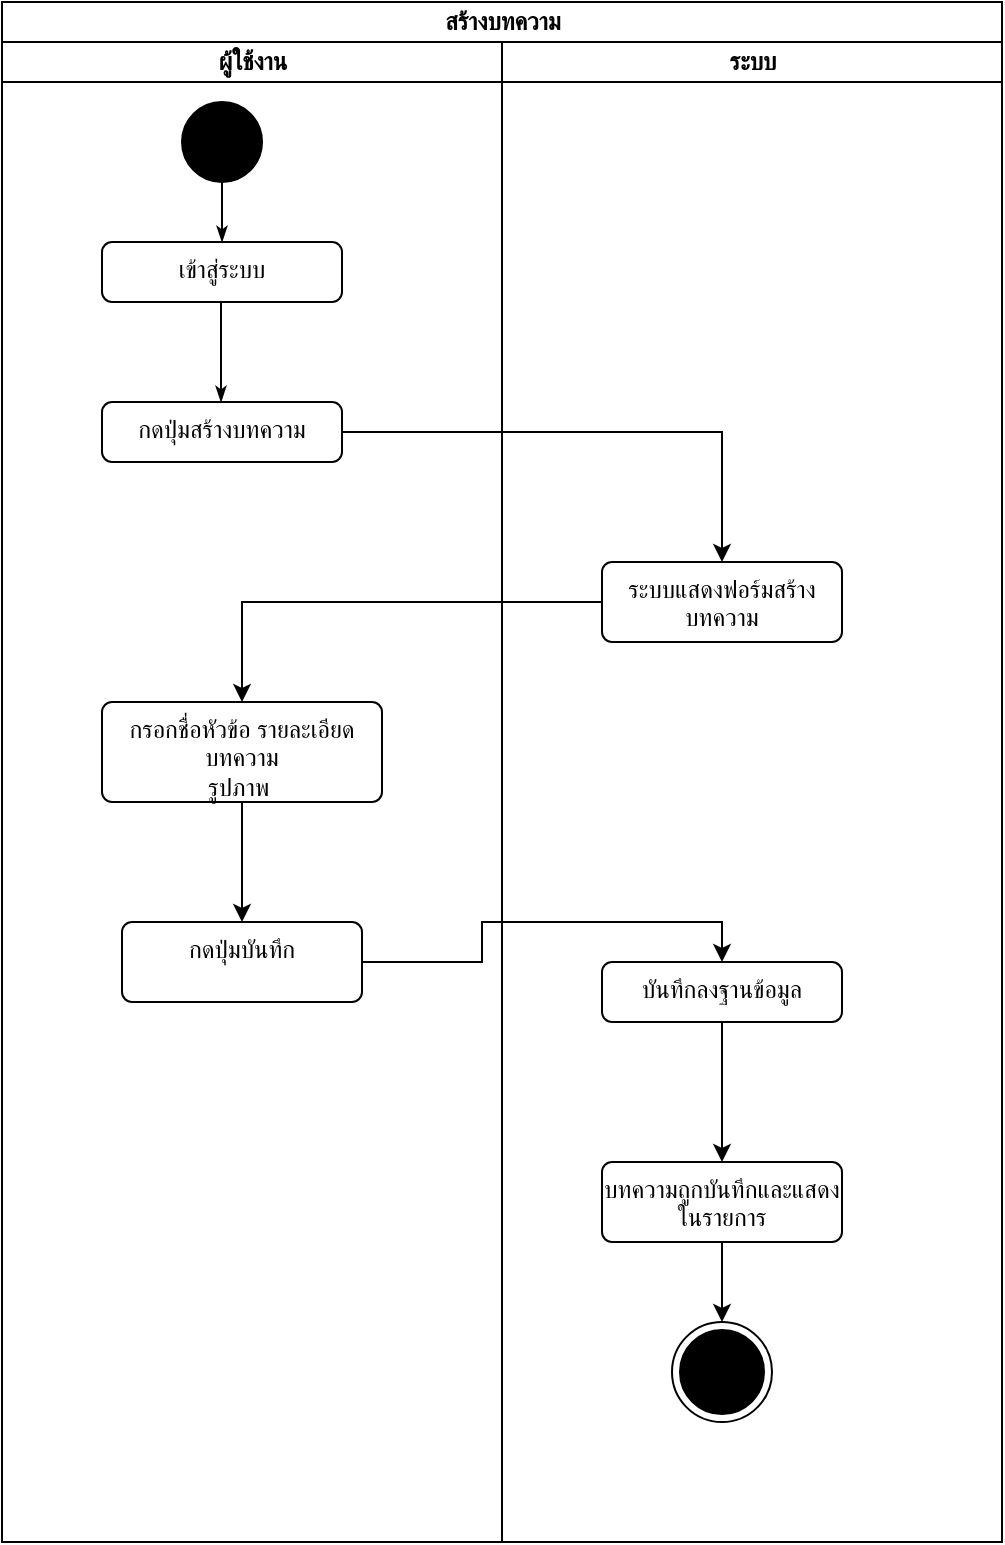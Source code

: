 <mxfile version="22.1.7" type="github">
  <diagram name="Page-1" id="0783ab3e-0a74-02c8-0abd-f7b4e66b4bec">
    <mxGraphModel dx="1434" dy="828" grid="1" gridSize="10" guides="1" tooltips="1" connect="1" arrows="1" fold="1" page="1" pageScale="1" pageWidth="850" pageHeight="1100" background="none" math="0" shadow="0">
      <root>
        <mxCell id="0" />
        <mxCell id="1" parent="0" />
        <mxCell id="1c1d494c118603dd-1" value="สร้างบทความ" style="swimlane;html=1;childLayout=stackLayout;startSize=20;rounded=0;shadow=0;comic=0;labelBackgroundColor=none;strokeWidth=1;fontFamily=Verdana;fontSize=12;align=center;" parent="1" vertex="1">
          <mxGeometry x="160" y="20" width="500" height="770" as="geometry" />
        </mxCell>
        <mxCell id="1c1d494c118603dd-2" value="ผู้ใช้งาน" style="swimlane;html=1;startSize=20;" parent="1c1d494c118603dd-1" vertex="1">
          <mxGeometry y="20" width="250" height="750" as="geometry" />
        </mxCell>
        <mxCell id="60571a20871a0731-4" value="" style="ellipse;whiteSpace=wrap;html=1;rounded=0;shadow=0;comic=0;labelBackgroundColor=none;strokeWidth=1;fillColor=#000000;fontFamily=Verdana;fontSize=12;align=center;" parent="1c1d494c118603dd-2" vertex="1">
          <mxGeometry x="90" y="30" width="40" height="40" as="geometry" />
        </mxCell>
        <mxCell id="1c1d494c118603dd-27" style="edgeStyle=orthogonalEdgeStyle;rounded=0;html=1;labelBackgroundColor=none;startArrow=none;startFill=0;startSize=5;endArrow=classicThin;endFill=1;endSize=5;jettySize=auto;orthogonalLoop=1;strokeWidth=1;fontFamily=Verdana;fontSize=12" parent="1c1d494c118603dd-2" source="60571a20871a0731-4" edge="1">
          <mxGeometry relative="1" as="geometry">
            <mxPoint x="110" y="100" as="targetPoint" />
          </mxGeometry>
        </mxCell>
        <mxCell id="1c1d494c118603dd-28" style="edgeStyle=orthogonalEdgeStyle;rounded=0;html=1;labelBackgroundColor=none;startArrow=none;startFill=0;startSize=5;endArrow=classicThin;endFill=1;endSize=5;jettySize=auto;orthogonalLoop=1;strokeWidth=1;fontFamily=Verdana;fontSize=12" parent="1c1d494c118603dd-2" edge="1">
          <mxGeometry relative="1" as="geometry">
            <Array as="points">
              <mxPoint x="109.5" y="160" />
            </Array>
            <mxPoint x="109.5" y="130" as="sourcePoint" />
            <mxPoint x="109.5" y="180" as="targetPoint" />
          </mxGeometry>
        </mxCell>
        <mxCell id="yz_sM1VcF6phBbkjl2Ay-5" value="เข้าสู่ระบบ" style="html=1;align=center;verticalAlign=top;rounded=1;absoluteArcSize=1;arcSize=10;dashed=0;whiteSpace=wrap;" vertex="1" parent="1c1d494c118603dd-2">
          <mxGeometry x="50" y="100" width="120" height="30" as="geometry" />
        </mxCell>
        <mxCell id="yz_sM1VcF6phBbkjl2Ay-11" value="กดปุ่มสร้างบทความ" style="html=1;align=center;verticalAlign=top;rounded=1;absoluteArcSize=1;arcSize=10;dashed=0;whiteSpace=wrap;" vertex="1" parent="1c1d494c118603dd-2">
          <mxGeometry x="50" y="180" width="120" height="30" as="geometry" />
        </mxCell>
        <mxCell id="yz_sM1VcF6phBbkjl2Ay-17" style="edgeStyle=orthogonalEdgeStyle;rounded=0;orthogonalLoop=1;jettySize=auto;html=1;exitX=0.5;exitY=1;exitDx=0;exitDy=0;entryX=0.5;entryY=0;entryDx=0;entryDy=0;" edge="1" parent="1c1d494c118603dd-2" source="yz_sM1VcF6phBbkjl2Ay-12" target="yz_sM1VcF6phBbkjl2Ay-15">
          <mxGeometry relative="1" as="geometry" />
        </mxCell>
        <mxCell id="yz_sM1VcF6phBbkjl2Ay-12" value="กรอกชื่อหัวข้อ รายละเอียดบทความ&lt;br&gt;รูปภาพ&amp;nbsp;" style="html=1;align=center;verticalAlign=top;rounded=1;absoluteArcSize=1;arcSize=10;dashed=0;whiteSpace=wrap;" vertex="1" parent="1c1d494c118603dd-2">
          <mxGeometry x="50" y="330" width="140" height="50" as="geometry" />
        </mxCell>
        <mxCell id="yz_sM1VcF6phBbkjl2Ay-15" value="กดปุ่มบันทึก" style="html=1;align=center;verticalAlign=top;rounded=1;absoluteArcSize=1;arcSize=10;dashed=0;whiteSpace=wrap;" vertex="1" parent="1c1d494c118603dd-2">
          <mxGeometry x="60" y="440" width="120" height="40" as="geometry" />
        </mxCell>
        <mxCell id="yz_sM1VcF6phBbkjl2Ay-26" style="edgeStyle=orthogonalEdgeStyle;rounded=0;orthogonalLoop=1;jettySize=auto;html=1;exitX=0.5;exitY=1;exitDx=0;exitDy=0;" edge="1" parent="1c1d494c118603dd-2" source="yz_sM1VcF6phBbkjl2Ay-15" target="yz_sM1VcF6phBbkjl2Ay-15">
          <mxGeometry relative="1" as="geometry" />
        </mxCell>
        <mxCell id="1c1d494c118603dd-3" value="ระบบ" style="swimlane;html=1;startSize=20;" parent="1c1d494c118603dd-1" vertex="1">
          <mxGeometry x="250" y="20" width="250" height="750" as="geometry" />
        </mxCell>
        <mxCell id="yz_sM1VcF6phBbkjl2Ay-9" value="ระบบแสดงฟอร์มสร้างบทความ" style="html=1;align=center;verticalAlign=top;rounded=1;absoluteArcSize=1;arcSize=10;dashed=0;whiteSpace=wrap;" vertex="1" parent="1c1d494c118603dd-3">
          <mxGeometry x="50" y="260" width="120" height="40" as="geometry" />
        </mxCell>
        <mxCell id="yz_sM1VcF6phBbkjl2Ay-23" style="edgeStyle=orthogonalEdgeStyle;rounded=0;orthogonalLoop=1;jettySize=auto;html=1;" edge="1" parent="1c1d494c118603dd-3" source="yz_sM1VcF6phBbkjl2Ay-10" target="yz_sM1VcF6phBbkjl2Ay-21">
          <mxGeometry relative="1" as="geometry" />
        </mxCell>
        <mxCell id="yz_sM1VcF6phBbkjl2Ay-10" value="บทความถูกบันทึกและแสดงในรายการ" style="html=1;align=center;verticalAlign=top;rounded=1;absoluteArcSize=1;arcSize=10;dashed=0;whiteSpace=wrap;" vertex="1" parent="1c1d494c118603dd-3">
          <mxGeometry x="50" y="560" width="120" height="40" as="geometry" />
        </mxCell>
        <mxCell id="yz_sM1VcF6phBbkjl2Ay-22" style="edgeStyle=orthogonalEdgeStyle;rounded=0;orthogonalLoop=1;jettySize=auto;html=1;entryX=0.5;entryY=0;entryDx=0;entryDy=0;" edge="1" parent="1c1d494c118603dd-3" source="yz_sM1VcF6phBbkjl2Ay-19" target="yz_sM1VcF6phBbkjl2Ay-10">
          <mxGeometry relative="1" as="geometry" />
        </mxCell>
        <mxCell id="yz_sM1VcF6phBbkjl2Ay-19" value="บันทึกลงฐานข้อมูล" style="html=1;align=center;verticalAlign=top;rounded=1;absoluteArcSize=1;arcSize=10;dashed=0;whiteSpace=wrap;" vertex="1" parent="1c1d494c118603dd-3">
          <mxGeometry x="50" y="460" width="120" height="30" as="geometry" />
        </mxCell>
        <mxCell id="yz_sM1VcF6phBbkjl2Ay-21" value="" style="ellipse;html=1;shape=endState;fillColor=strokeColor;" vertex="1" parent="1c1d494c118603dd-3">
          <mxGeometry x="85" y="640" width="50" height="50" as="geometry" />
        </mxCell>
        <mxCell id="yz_sM1VcF6phBbkjl2Ay-13" style="edgeStyle=orthogonalEdgeStyle;rounded=0;orthogonalLoop=1;jettySize=auto;html=1;entryX=0.5;entryY=0;entryDx=0;entryDy=0;" edge="1" parent="1c1d494c118603dd-1" source="yz_sM1VcF6phBbkjl2Ay-11" target="yz_sM1VcF6phBbkjl2Ay-9">
          <mxGeometry relative="1" as="geometry" />
        </mxCell>
        <mxCell id="yz_sM1VcF6phBbkjl2Ay-14" style="edgeStyle=orthogonalEdgeStyle;rounded=0;orthogonalLoop=1;jettySize=auto;html=1;entryX=0.5;entryY=0;entryDx=0;entryDy=0;" edge="1" parent="1c1d494c118603dd-1" source="yz_sM1VcF6phBbkjl2Ay-9" target="yz_sM1VcF6phBbkjl2Ay-12">
          <mxGeometry relative="1" as="geometry">
            <Array as="points">
              <mxPoint x="120" y="300" />
            </Array>
          </mxGeometry>
        </mxCell>
        <mxCell id="yz_sM1VcF6phBbkjl2Ay-18" style="edgeStyle=orthogonalEdgeStyle;rounded=0;orthogonalLoop=1;jettySize=auto;html=1;entryX=0.5;entryY=0;entryDx=0;entryDy=0;" edge="1" parent="1c1d494c118603dd-1" source="yz_sM1VcF6phBbkjl2Ay-15" target="yz_sM1VcF6phBbkjl2Ay-19">
          <mxGeometry relative="1" as="geometry" />
        </mxCell>
      </root>
    </mxGraphModel>
  </diagram>
</mxfile>
